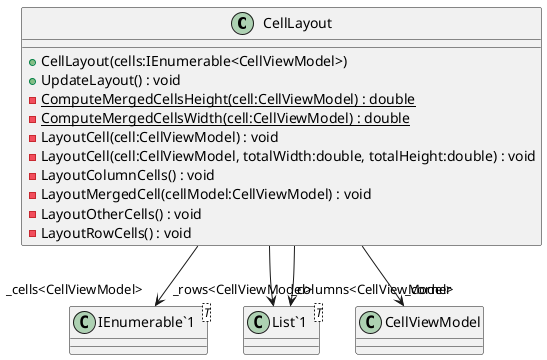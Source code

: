 @startuml
class CellLayout {
    + CellLayout(cells:IEnumerable<CellViewModel>)
    + UpdateLayout() : void
    - {static} ComputeMergedCellsHeight(cell:CellViewModel) : double
    - {static} ComputeMergedCellsWidth(cell:CellViewModel) : double
    - LayoutCell(cell:CellViewModel) : void
    - LayoutCell(cell:CellViewModel, totalWidth:double, totalHeight:double) : void
    - LayoutColumnCells() : void
    - LayoutMergedCell(cellModel:CellViewModel) : void
    - LayoutOtherCells() : void
    - LayoutRowCells() : void
}
class "IEnumerable`1"<T> {
}
class "List`1"<T> {
}
CellLayout --> "_cells<CellViewModel>" "IEnumerable`1"
CellLayout --> "_columns<CellViewModel>" "List`1"
CellLayout --> "_corner" CellViewModel
CellLayout --> "_rows<CellViewModel>" "List`1"
@enduml
